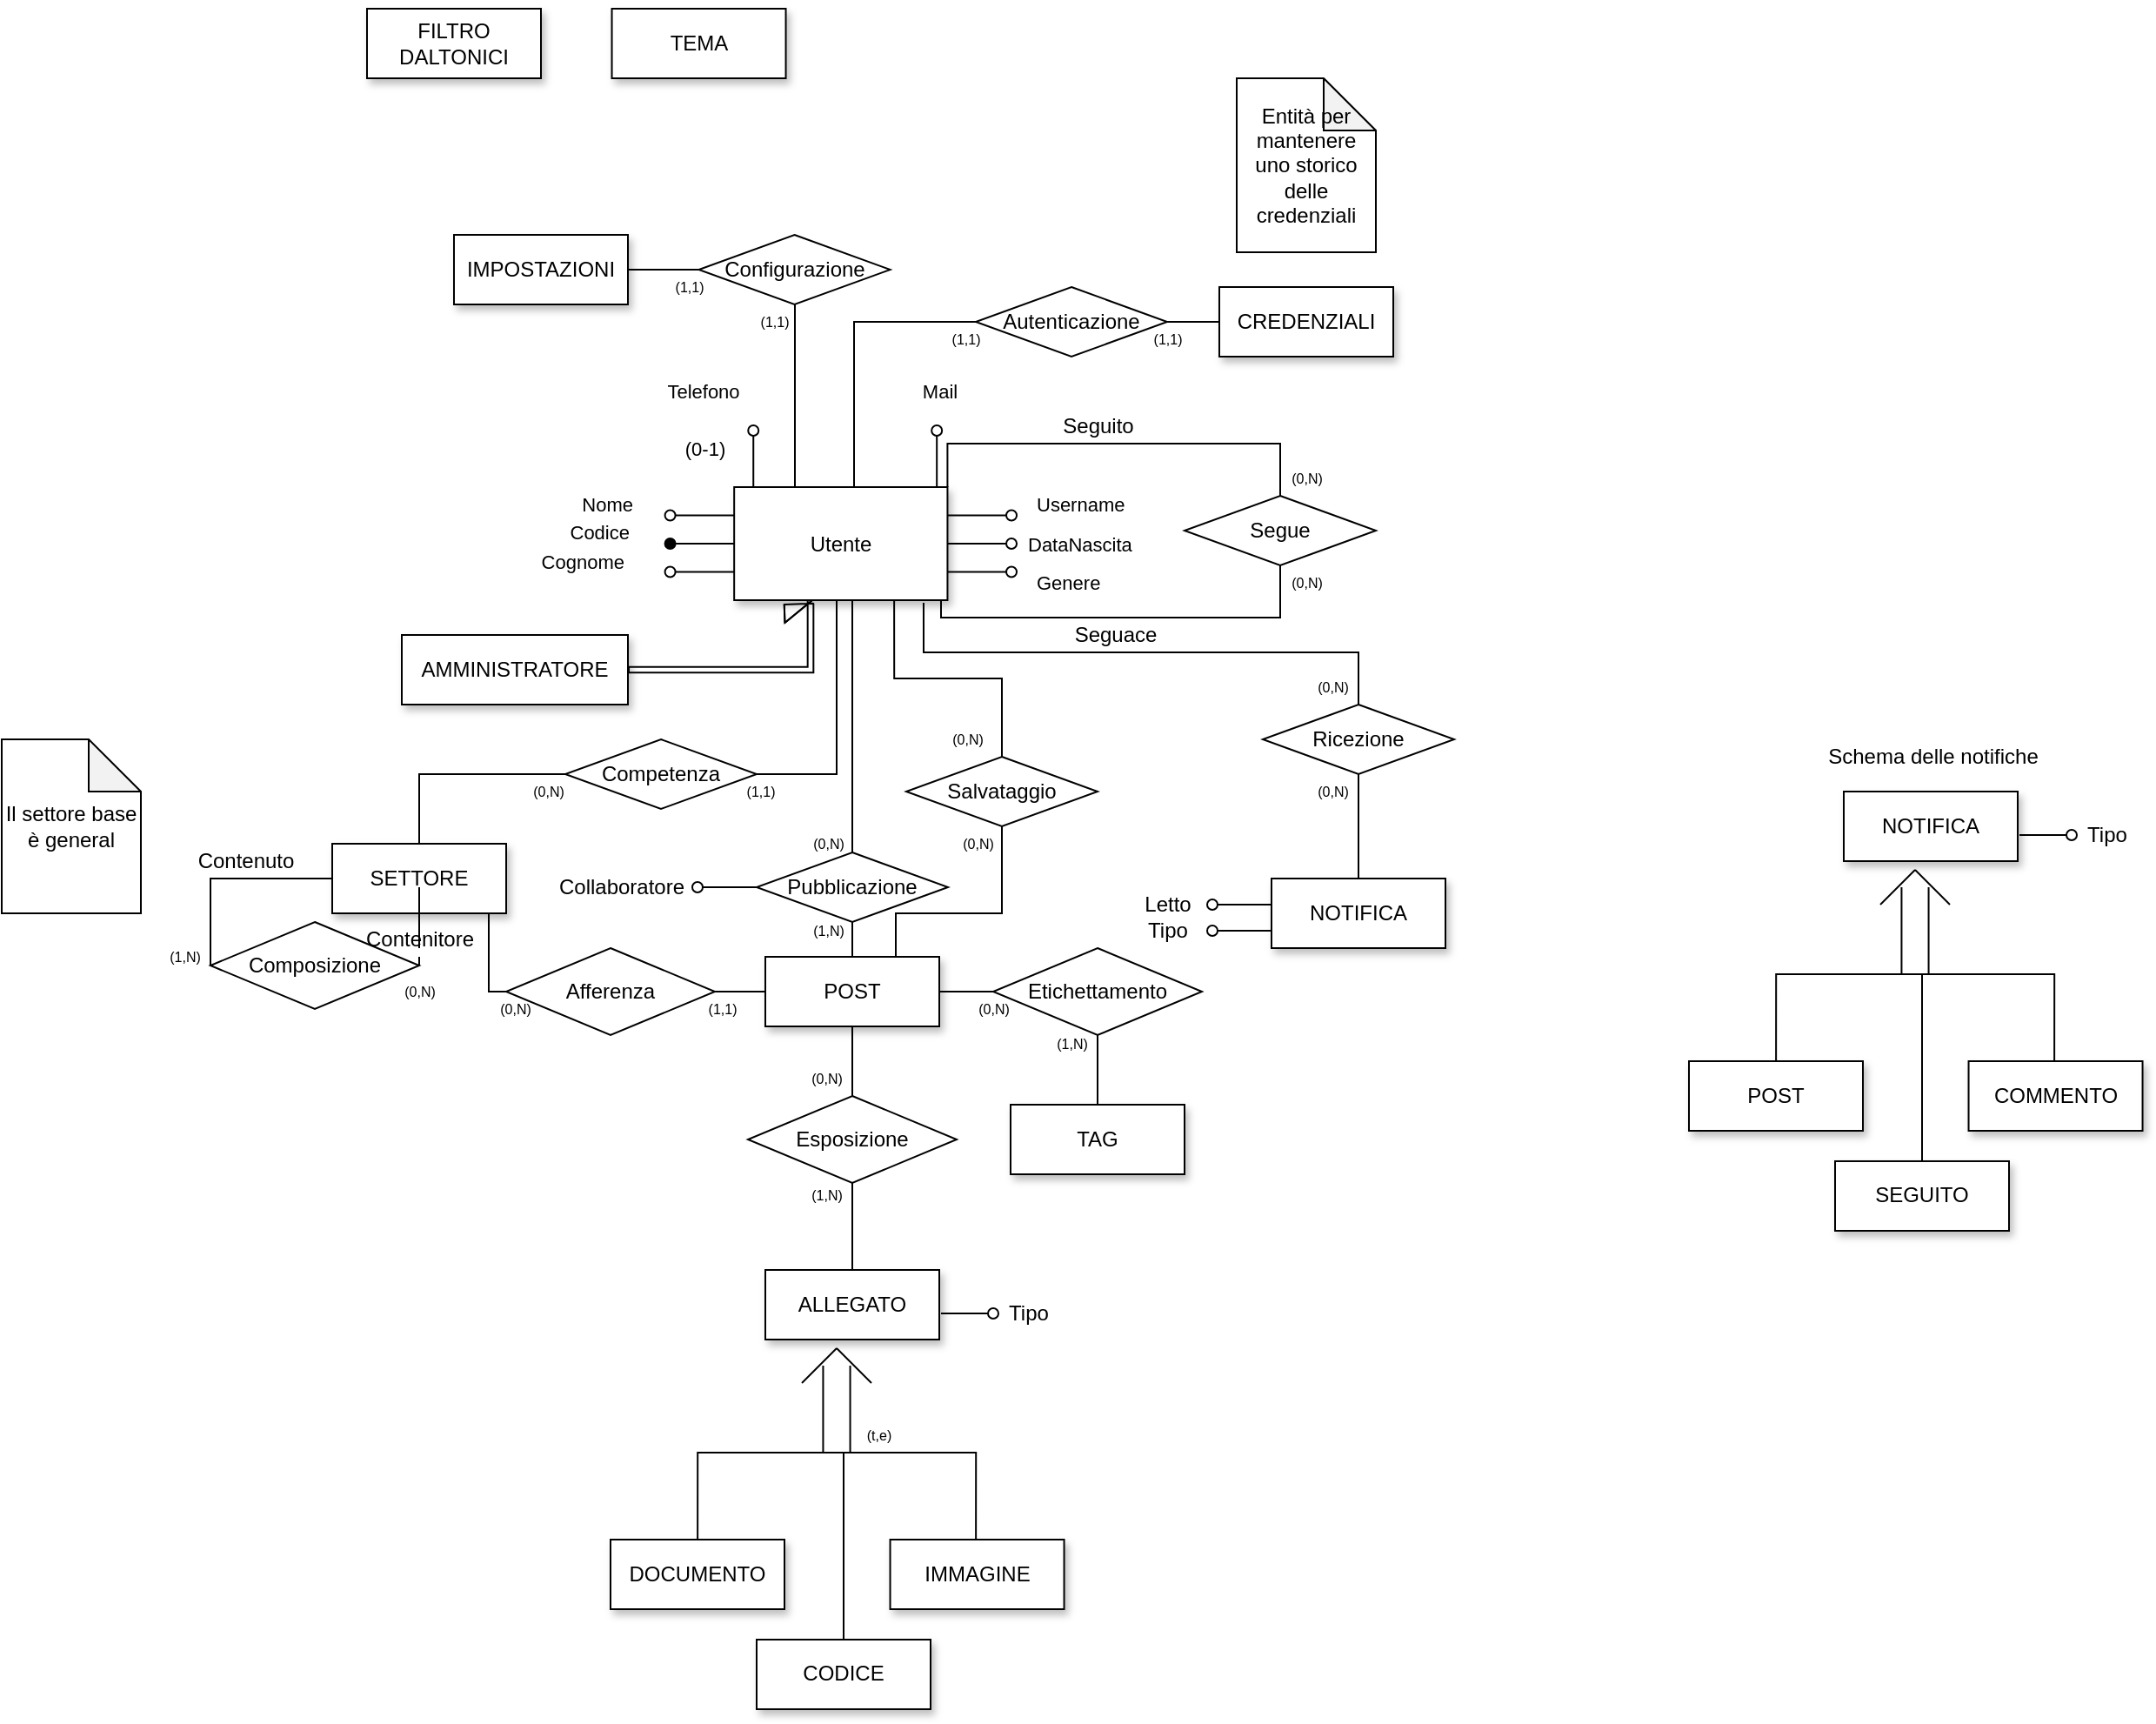 <mxfile version="17.2.4" type="device"><diagram id="R2lEEEUBdFMjLlhIrx00" name="Page-1"><mxGraphModel dx="3227" dy="2695" grid="1" gridSize="10" guides="1" tooltips="1" connect="1" arrows="1" fold="1" page="1" pageScale="1" pageWidth="850" pageHeight="1100" math="0" shadow="0" extFonts="Permanent Marker^https://fonts.googleapis.com/css?family=Permanent+Marker"><root><mxCell id="0"/><mxCell id="1" parent="0"/><mxCell id="Nnvk5K2cgqXAPhN4iX9l-89" style="edgeStyle=orthogonalEdgeStyle;rounded=0;orthogonalLoop=1;jettySize=auto;html=1;startArrow=none;startFill=0;endArrow=none;endFill=0;exitX=0.25;exitY=0;exitDx=0;exitDy=0;" edge="1" parent="1" source="Nnvk5K2cgqXAPhN4iX9l-1" target="Nnvk5K2cgqXAPhN4iX9l-66"><mxGeometry relative="1" as="geometry"><Array as="points"><mxPoint x="-524" y="60"/></Array></mxGeometry></mxCell><mxCell id="Nnvk5K2cgqXAPhN4iX9l-33" style="edgeStyle=orthogonalEdgeStyle;rounded=0;orthogonalLoop=1;jettySize=auto;html=1;endArrow=none;endFill=0;" edge="1" parent="1" source="Nnvk5K2cgqXAPhN4iX9l-22" target="Nnvk5K2cgqXAPhN4iX9l-32"><mxGeometry relative="1" as="geometry"/></mxCell><mxCell id="Nnvk5K2cgqXAPhN4iX9l-64" style="edgeStyle=orthogonalEdgeStyle;rounded=0;orthogonalLoop=1;jettySize=auto;html=1;startArrow=none;startFill=0;endArrow=none;endFill=0;" edge="1" parent="1" source="Nnvk5K2cgqXAPhN4iX9l-22" target="Nnvk5K2cgqXAPhN4iX9l-62"><mxGeometry relative="1" as="geometry"/></mxCell><mxCell id="Nnvk5K2cgqXAPhN4iX9l-22" value="POST" style="whiteSpace=wrap;html=1;align=center;shadow=1;" vertex="1" parent="1"><mxGeometry x="-541" y="315" width="100" height="40" as="geometry"/></mxCell><mxCell id="Nnvk5K2cgqXAPhN4iX9l-99" style="edgeStyle=orthogonalEdgeStyle;rounded=0;orthogonalLoop=1;jettySize=auto;html=1;startArrow=none;startFill=0;endArrow=none;endFill=0;" edge="1" parent="1" source="Nnvk5K2cgqXAPhN4iX9l-189" target="Nnvk5K2cgqXAPhN4iX9l-98"><mxGeometry relative="1" as="geometry"><Array as="points"><mxPoint x="-740" y="310"/><mxPoint x="-740" y="310"/></Array></mxGeometry></mxCell><mxCell id="Nnvk5K2cgqXAPhN4iX9l-23" value="SETTORE" style="whiteSpace=wrap;html=1;align=center;shadow=1;" vertex="1" parent="1"><mxGeometry x="-790" y="250" width="100" height="40" as="geometry"/></mxCell><mxCell id="Nnvk5K2cgqXAPhN4iX9l-24" value="TAG&lt;span style=&quot;color: rgba(0 , 0 , 0 , 0) ; font-family: monospace ; font-size: 0px&quot;&gt;%3CmxGraphModel%3E%3Croot%3E%3CmxCell%20id%3D%220%22%2F%3E%3CmxCell%20id%3D%221%22%20parent%3D%220%22%2F%3E%3CmxCell%20id%3D%222%22%20value%3D%22SETTORE%22%20style%3D%22whiteSpace%3Dwrap%3Bhtml%3D1%3Balign%3Dcenter%3B%22%20vertex%3D%221%22%20parent%3D%221%22%3E%3CmxGeometry%20x%3D%22-320%22%20y%3D%22465%22%20width%3D%22100%22%20height%3D%2240%22%20as%3D%22geometry%22%2F%3E%3C%2FmxCell%3E%3C%2Froot%3E%3C%2FmxGraphModel%3E&lt;/span&gt;" style="whiteSpace=wrap;html=1;align=center;shadow=1;" vertex="1" parent="1"><mxGeometry x="-400" y="400" width="100" height="40" as="geometry"/></mxCell><mxCell id="Nnvk5K2cgqXAPhN4iX9l-25" value="IMPOSTAZIONI" style="whiteSpace=wrap;html=1;align=center;shadow=1;" vertex="1" parent="1"><mxGeometry x="-720" y="-100" width="100" height="40" as="geometry"/></mxCell><mxCell id="Nnvk5K2cgqXAPhN4iX9l-28" style="rounded=0;orthogonalLoop=1;jettySize=auto;html=1;edgeStyle=orthogonalEdgeStyle;endArrow=none;endFill=0;" edge="1" parent="1" source="Nnvk5K2cgqXAPhN4iX9l-26" target="Nnvk5K2cgqXAPhN4iX9l-22"><mxGeometry relative="1" as="geometry"/></mxCell><mxCell id="Nnvk5K2cgqXAPhN4iX9l-31" style="edgeStyle=orthogonalEdgeStyle;rounded=0;orthogonalLoop=1;jettySize=auto;html=1;endArrow=none;endFill=0;" edge="1" parent="1" source="Nnvk5K2cgqXAPhN4iX9l-26" target="Nnvk5K2cgqXAPhN4iX9l-23"><mxGeometry relative="1" as="geometry"><Array as="points"><mxPoint x="-700" y="335"/></Array></mxGeometry></mxCell><mxCell id="Nnvk5K2cgqXAPhN4iX9l-26" value="Afferenza" style="shape=rhombus;perimeter=rhombusPerimeter;whiteSpace=wrap;html=1;align=center;" vertex="1" parent="1"><mxGeometry x="-690" y="310" width="120" height="50" as="geometry"/></mxCell><mxCell id="Nnvk5K2cgqXAPhN4iX9l-38" style="edgeStyle=orthogonalEdgeStyle;rounded=0;orthogonalLoop=1;jettySize=auto;html=1;endArrow=none;endFill=0;" edge="1" parent="1" source="Nnvk5K2cgqXAPhN4iX9l-27" target="Nnvk5K2cgqXAPhN4iX9l-1"><mxGeometry relative="1" as="geometry"><Array as="points"><mxPoint x="-491" y="140"/><mxPoint x="-491" y="140"/></Array></mxGeometry></mxCell><mxCell id="Nnvk5K2cgqXAPhN4iX9l-39" style="edgeStyle=orthogonalEdgeStyle;rounded=0;orthogonalLoop=1;jettySize=auto;html=1;endArrow=none;endFill=0;" edge="1" parent="1" source="Nnvk5K2cgqXAPhN4iX9l-27" target="Nnvk5K2cgqXAPhN4iX9l-22"><mxGeometry relative="1" as="geometry"/></mxCell><mxCell id="Nnvk5K2cgqXAPhN4iX9l-27" value="Pubblicazione" style="shape=rhombus;perimeter=rhombusPerimeter;whiteSpace=wrap;html=1;align=center;" vertex="1" parent="1"><mxGeometry x="-546" y="255" width="110" height="40" as="geometry"/></mxCell><mxCell id="Nnvk5K2cgqXAPhN4iX9l-34" style="edgeStyle=orthogonalEdgeStyle;rounded=0;orthogonalLoop=1;jettySize=auto;html=1;endArrow=none;endFill=0;" edge="1" parent="1" source="Nnvk5K2cgqXAPhN4iX9l-32" target="Nnvk5K2cgqXAPhN4iX9l-24"><mxGeometry relative="1" as="geometry"/></mxCell><mxCell id="Nnvk5K2cgqXAPhN4iX9l-32" value="Etichettamento" style="shape=rhombus;perimeter=rhombusPerimeter;whiteSpace=wrap;html=1;align=center;" vertex="1" parent="1"><mxGeometry x="-410" y="310" width="120" height="50" as="geometry"/></mxCell><mxCell id="Nnvk5K2cgqXAPhN4iX9l-51" style="edgeStyle=orthogonalEdgeStyle;rounded=0;orthogonalLoop=1;jettySize=auto;html=1;endArrow=block;endFill=0;shape=flexArrow;startArrow=none;startFill=0;entryX=0.368;entryY=1.004;entryDx=0;entryDy=0;width=3.333;endSize=4.967;entryPerimeter=0;" edge="1" parent="1" source="Nnvk5K2cgqXAPhN4iX9l-46" target="Nnvk5K2cgqXAPhN4iX9l-1"><mxGeometry relative="1" as="geometry"><Array as="points"><mxPoint x="-515" y="150"/><mxPoint x="-515" y="110"/></Array></mxGeometry></mxCell><mxCell id="Nnvk5K2cgqXAPhN4iX9l-46" value="AMMINISTRATORE" style="whiteSpace=wrap;html=1;align=center;shadow=1;" vertex="1" parent="1"><mxGeometry x="-750" y="130" width="130" height="40" as="geometry"/></mxCell><mxCell id="Nnvk5K2cgqXAPhN4iX9l-54" style="edgeStyle=orthogonalEdgeStyle;rounded=0;orthogonalLoop=1;jettySize=auto;html=1;startArrow=none;startFill=0;endArrow=none;endFill=0;" edge="1" parent="1" source="Nnvk5K2cgqXAPhN4iX9l-53" target="Nnvk5K2cgqXAPhN4iX9l-1"><mxGeometry relative="1" as="geometry"><Array as="points"><mxPoint x="-500" y="210"/></Array></mxGeometry></mxCell><mxCell id="Nnvk5K2cgqXAPhN4iX9l-55" style="edgeStyle=orthogonalEdgeStyle;rounded=0;orthogonalLoop=1;jettySize=auto;html=1;startArrow=none;startFill=0;endArrow=none;endFill=0;" edge="1" parent="1" source="Nnvk5K2cgqXAPhN4iX9l-53" target="Nnvk5K2cgqXAPhN4iX9l-23"><mxGeometry relative="1" as="geometry"/></mxCell><mxCell id="Nnvk5K2cgqXAPhN4iX9l-53" value="Competenza" style="shape=rhombus;perimeter=rhombusPerimeter;whiteSpace=wrap;html=1;align=center;" vertex="1" parent="1"><mxGeometry x="-656" y="190" width="110" height="40" as="geometry"/></mxCell><mxCell id="Nnvk5K2cgqXAPhN4iX9l-57" style="edgeStyle=orthogonalEdgeStyle;rounded=0;orthogonalLoop=1;jettySize=auto;html=1;startArrow=none;startFill=0;endArrow=none;endFill=0;entryX=1;entryY=0;entryDx=0;entryDy=0;" edge="1" parent="1" source="Nnvk5K2cgqXAPhN4iX9l-56" target="Nnvk5K2cgqXAPhN4iX9l-1"><mxGeometry relative="1" as="geometry"><Array as="points"><mxPoint x="-245" y="20"/><mxPoint x="-436" y="20"/></Array></mxGeometry></mxCell><mxCell id="Nnvk5K2cgqXAPhN4iX9l-58" style="edgeStyle=orthogonalEdgeStyle;rounded=0;orthogonalLoop=1;jettySize=auto;html=1;startArrow=none;startFill=0;endArrow=none;endFill=0;entryX=1;entryY=1;entryDx=0;entryDy=0;" edge="1" parent="1" source="Nnvk5K2cgqXAPhN4iX9l-56" target="Nnvk5K2cgqXAPhN4iX9l-1"><mxGeometry relative="1" as="geometry"><Array as="points"><mxPoint x="-245" y="120"/><mxPoint x="-440" y="120"/><mxPoint x="-440" y="110"/></Array></mxGeometry></mxCell><mxCell id="Nnvk5K2cgqXAPhN4iX9l-56" value="Segue" style="shape=rhombus;perimeter=rhombusPerimeter;whiteSpace=wrap;html=1;align=center;" vertex="1" parent="1"><mxGeometry x="-300" y="50" width="110" height="40" as="geometry"/></mxCell><mxCell id="Nnvk5K2cgqXAPhN4iX9l-59" value="Seguito" style="text;html=1;align=center;verticalAlign=middle;resizable=0;points=[];autosize=1;strokeColor=none;fillColor=none;" vertex="1" parent="1"><mxGeometry x="-380" width="60" height="20" as="geometry"/></mxCell><mxCell id="Nnvk5K2cgqXAPhN4iX9l-60" value="Seguace" style="text;html=1;align=center;verticalAlign=middle;resizable=0;points=[];autosize=1;strokeColor=none;fillColor=none;" vertex="1" parent="1"><mxGeometry x="-370" y="120" width="60" height="20" as="geometry"/></mxCell><mxCell id="Nnvk5K2cgqXAPhN4iX9l-122" style="edgeStyle=orthogonalEdgeStyle;rounded=0;orthogonalLoop=1;jettySize=auto;html=1;entryX=0.888;entryY=1.023;entryDx=0;entryDy=0;entryPerimeter=0;startArrow=none;startFill=0;endArrow=none;endFill=0;" edge="1" parent="1" source="Nnvk5K2cgqXAPhN4iX9l-123" target="Nnvk5K2cgqXAPhN4iX9l-1"><mxGeometry relative="1" as="geometry"><mxPoint x="-200" y="200" as="sourcePoint"/><Array as="points"><mxPoint x="-200" y="140"/><mxPoint x="-450" y="140"/></Array></mxGeometry></mxCell><mxCell id="Nnvk5K2cgqXAPhN4iX9l-61" value="NOTIFICA" style="whiteSpace=wrap;html=1;align=center;shadow=1;" vertex="1" parent="1"><mxGeometry x="-250" y="270" width="100" height="40" as="geometry"/></mxCell><mxCell id="Nnvk5K2cgqXAPhN4iX9l-65" style="edgeStyle=orthogonalEdgeStyle;rounded=0;orthogonalLoop=1;jettySize=auto;html=1;startArrow=none;startFill=0;endArrow=none;endFill=0;" edge="1" parent="1" source="Nnvk5K2cgqXAPhN4iX9l-62" target="Nnvk5K2cgqXAPhN4iX9l-63"><mxGeometry relative="1" as="geometry"/></mxCell><mxCell id="Nnvk5K2cgqXAPhN4iX9l-62" value="Esposizione" style="shape=rhombus;perimeter=rhombusPerimeter;whiteSpace=wrap;html=1;align=center;" vertex="1" parent="1"><mxGeometry x="-551" y="395" width="120" height="50" as="geometry"/></mxCell><mxCell id="Nnvk5K2cgqXAPhN4iX9l-63" value="ALLEGATO" style="whiteSpace=wrap;html=1;align=center;shadow=1;" vertex="1" parent="1"><mxGeometry x="-541" y="495" width="100" height="40" as="geometry"/></mxCell><mxCell id="Nnvk5K2cgqXAPhN4iX9l-69" style="edgeStyle=orthogonalEdgeStyle;rounded=0;orthogonalLoop=1;jettySize=auto;html=1;startArrow=none;startFill=0;endArrow=none;endFill=0;" edge="1" parent="1" source="Nnvk5K2cgqXAPhN4iX9l-66" target="Nnvk5K2cgqXAPhN4iX9l-25"><mxGeometry relative="1" as="geometry"/></mxCell><mxCell id="Nnvk5K2cgqXAPhN4iX9l-66" value="Configurazione" style="shape=rhombus;perimeter=rhombusPerimeter;whiteSpace=wrap;html=1;align=center;" vertex="1" parent="1"><mxGeometry x="-579.23" y="-100" width="110" height="40" as="geometry"/></mxCell><mxCell id="Nnvk5K2cgqXAPhN4iX9l-83" value="FILTRO DALTONICI" style="whiteSpace=wrap;html=1;align=center;shadow=1;" vertex="1" parent="1"><mxGeometry x="-770" y="-230" width="100" height="40" as="geometry"/></mxCell><mxCell id="Nnvk5K2cgqXAPhN4iX9l-84" value="TEMA" style="whiteSpace=wrap;html=1;align=center;shadow=1;" vertex="1" parent="1"><mxGeometry x="-629.23" y="-230" width="100" height="40" as="geometry"/></mxCell><mxCell id="Nnvk5K2cgqXAPhN4iX9l-96" style="edgeStyle=orthogonalEdgeStyle;rounded=0;orthogonalLoop=1;jettySize=auto;html=1;startArrow=none;startFill=0;endArrow=none;endFill=0;" edge="1" parent="1" source="Nnvk5K2cgqXAPhN4iX9l-86" target="Nnvk5K2cgqXAPhN4iX9l-94"><mxGeometry relative="1" as="geometry"/></mxCell><mxCell id="Nnvk5K2cgqXAPhN4iX9l-86" value="CREDENZIALI" style="whiteSpace=wrap;html=1;align=center;shadow=1;" vertex="1" parent="1"><mxGeometry x="-280" y="-70" width="100" height="40" as="geometry"/></mxCell><mxCell id="Nnvk5K2cgqXAPhN4iX9l-87" value="Entità per mantenere uno storico delle credenziali" style="shape=note;whiteSpace=wrap;html=1;backgroundOutline=1;darkOpacity=0.05;" vertex="1" parent="1"><mxGeometry x="-270" y="-190" width="80" height="100" as="geometry"/></mxCell><mxCell id="Nnvk5K2cgqXAPhN4iX9l-95" style="edgeStyle=orthogonalEdgeStyle;rounded=0;orthogonalLoop=1;jettySize=auto;html=1;startArrow=none;startFill=0;endArrow=none;endFill=0;" edge="1" parent="1" source="Nnvk5K2cgqXAPhN4iX9l-94" target="Nnvk5K2cgqXAPhN4iX9l-1"><mxGeometry relative="1" as="geometry"><Array as="points"><mxPoint x="-365" y="-50"/><mxPoint x="-490" y="-50"/></Array></mxGeometry></mxCell><mxCell id="Nnvk5K2cgqXAPhN4iX9l-94" value="Autenticazione" style="shape=rhombus;perimeter=rhombusPerimeter;whiteSpace=wrap;html=1;align=center;" vertex="1" parent="1"><mxGeometry x="-420" y="-70" width="110" height="40" as="geometry"/></mxCell><mxCell id="Nnvk5K2cgqXAPhN4iX9l-101" style="edgeStyle=orthogonalEdgeStyle;rounded=0;orthogonalLoop=1;jettySize=auto;html=1;entryX=0;entryY=0.5;entryDx=0;entryDy=0;startArrow=none;startFill=0;endArrow=none;endFill=0;" edge="1" parent="1" source="Nnvk5K2cgqXAPhN4iX9l-98" target="Nnvk5K2cgqXAPhN4iX9l-23"><mxGeometry relative="1" as="geometry"><Array as="points"><mxPoint x="-860" y="270"/></Array></mxGeometry></mxCell><mxCell id="Nnvk5K2cgqXAPhN4iX9l-98" value="Composizione" style="shape=rhombus;perimeter=rhombusPerimeter;whiteSpace=wrap;html=1;align=center;" vertex="1" parent="1"><mxGeometry x="-860" y="295" width="120" height="50" as="geometry"/></mxCell><mxCell id="Nnvk5K2cgqXAPhN4iX9l-102" style="edgeStyle=orthogonalEdgeStyle;rounded=0;orthogonalLoop=1;jettySize=auto;html=1;endArrow=none;endFill=0;" edge="1" parent="1"><mxGeometry relative="1" as="geometry"><mxPoint x="-500" y="600" as="targetPoint"/><Array as="points"><mxPoint x="-580" y="600"/></Array><mxPoint x="-579.933" y="650" as="sourcePoint"/></mxGeometry></mxCell><mxCell id="Nnvk5K2cgqXAPhN4iX9l-103" style="edgeStyle=orthogonalEdgeStyle;rounded=0;orthogonalLoop=1;jettySize=auto;html=1;endArrow=none;endFill=0;" edge="1" parent="1"><mxGeometry relative="1" as="geometry"><mxPoint x="-500" y="600" as="targetPoint"/><Array as="points"><mxPoint x="-420" y="600"/></Array><mxPoint x="-419.933" y="650" as="sourcePoint"/></mxGeometry></mxCell><mxCell id="Nnvk5K2cgqXAPhN4iX9l-104" style="edgeStyle=orthogonalEdgeStyle;rounded=0;orthogonalLoop=1;jettySize=auto;html=1;entryX=0;entryY=0.75;entryDx=0;entryDy=0;fontSize=11;endArrow=oval;endFill=0;startArrow=none;startFill=0;" edge="1" parent="1"><mxGeometry relative="1" as="geometry"><mxPoint x="-440" y="520" as="sourcePoint"/><mxPoint x="-410" y="520" as="targetPoint"/></mxGeometry></mxCell><mxCell id="Nnvk5K2cgqXAPhN4iX9l-106" value="" style="group" vertex="1" connectable="0" parent="1"><mxGeometry x="-520" y="540" width="40" height="60" as="geometry"/></mxCell><mxCell id="Nnvk5K2cgqXAPhN4iX9l-107" value="" style="endArrow=classic;html=1;rounded=0;fontSize=11;shape=link;width=15.556;" edge="1" parent="Nnvk5K2cgqXAPhN4iX9l-106"><mxGeometry width="50" height="50" relative="1" as="geometry"><mxPoint x="20" y="60" as="sourcePoint"/><mxPoint x="20" y="10" as="targetPoint"/></mxGeometry></mxCell><mxCell id="Nnvk5K2cgqXAPhN4iX9l-108" value="" style="endArrow=none;html=1;rounded=0;fontSize=11;" edge="1" parent="Nnvk5K2cgqXAPhN4iX9l-106"><mxGeometry width="50" height="50" relative="1" as="geometry"><mxPoint y="20" as="sourcePoint"/><mxPoint x="20" as="targetPoint"/></mxGeometry></mxCell><mxCell id="Nnvk5K2cgqXAPhN4iX9l-109" value="" style="endArrow=none;html=1;rounded=0;fontSize=11;" edge="1" parent="Nnvk5K2cgqXAPhN4iX9l-106"><mxGeometry width="50" height="50" relative="1" as="geometry"><mxPoint x="40" y="20" as="sourcePoint"/><mxPoint x="20" as="targetPoint"/></mxGeometry></mxCell><mxCell id="Nnvk5K2cgqXAPhN4iX9l-110" value="Tipo" style="text;html=1;align=center;verticalAlign=middle;resizable=0;points=[];autosize=1;strokeColor=none;fillColor=none;" vertex="1" parent="1"><mxGeometry x="-410" y="510" width="40" height="20" as="geometry"/></mxCell><mxCell id="Nnvk5K2cgqXAPhN4iX9l-111" value="DOCUMENTO" style="whiteSpace=wrap;html=1;align=center;shadow=1;" vertex="1" parent="1"><mxGeometry x="-630" y="650" width="100" height="40" as="geometry"/></mxCell><mxCell id="Nnvk5K2cgqXAPhN4iX9l-112" value="IMMAGINE" style="whiteSpace=wrap;html=1;align=center;shadow=1;" vertex="1" parent="1"><mxGeometry x="-469.23" y="650" width="100" height="40" as="geometry"/></mxCell><mxCell id="Nnvk5K2cgqXAPhN4iX9l-114" style="edgeStyle=orthogonalEdgeStyle;rounded=0;orthogonalLoop=1;jettySize=auto;html=1;startArrow=none;startFill=0;endArrow=none;endFill=0;" edge="1" parent="1" source="Nnvk5K2cgqXAPhN4iX9l-113"><mxGeometry relative="1" as="geometry"><mxPoint x="-490" y="600" as="targetPoint"/><Array as="points"><mxPoint x="-496" y="600"/></Array></mxGeometry></mxCell><mxCell id="Nnvk5K2cgqXAPhN4iX9l-113" value="CODICE" style="whiteSpace=wrap;html=1;align=center;shadow=1;" vertex="1" parent="1"><mxGeometry x="-546" y="707.49" width="100" height="40" as="geometry"/></mxCell><mxCell id="Nnvk5K2cgqXAPhN4iX9l-117" value="" style="group" vertex="1" connectable="0" parent="1"><mxGeometry x="-680.61" y="-20" width="379.23" height="130" as="geometry"/></mxCell><mxCell id="Nnvk5K2cgqXAPhN4iX9l-1" value="Utente" style="whiteSpace=wrap;html=1;align=center;shadow=1;" vertex="1" parent="Nnvk5K2cgqXAPhN4iX9l-117"><mxGeometry x="121.693" y="65" width="122.637" height="65" as="geometry"/></mxCell><mxCell id="Nnvk5K2cgqXAPhN4iX9l-3" value="Username" style="text;html=1;align=left;verticalAlign=middle;resizable=0;points=[];autosize=1;strokeColor=none;fillColor=none;fontSize=11;" vertex="1" parent="Nnvk5K2cgqXAPhN4iX9l-117"><mxGeometry x="293.384" y="65" width="70" height="20" as="geometry"/></mxCell><mxCell id="Nnvk5K2cgqXAPhN4iX9l-4" value="Genere" style="text;html=1;align=left;verticalAlign=middle;resizable=0;points=[];autosize=1;strokeColor=none;fillColor=none;fontSize=11;" vertex="1" parent="Nnvk5K2cgqXAPhN4iX9l-117"><mxGeometry x="293.384" y="110" width="50" height="20" as="geometry"/></mxCell><mxCell id="Nnvk5K2cgqXAPhN4iX9l-5" style="edgeStyle=orthogonalEdgeStyle;rounded=0;orthogonalLoop=1;jettySize=auto;html=1;entryX=0;entryY=0.5;entryDx=0;entryDy=0;fontSize=11;endArrow=oval;endFill=0;startArrow=none;startFill=0;" edge="1" parent="Nnvk5K2cgqXAPhN4iX9l-117"><mxGeometry relative="1" as="geometry"><mxPoint x="244.329" y="97.5" as="sourcePoint"/><mxPoint x="281.121" y="97.5" as="targetPoint"/></mxGeometry></mxCell><mxCell id="Nnvk5K2cgqXAPhN4iX9l-6" style="edgeStyle=orthogonalEdgeStyle;rounded=0;orthogonalLoop=1;jettySize=auto;html=1;entryX=0;entryY=0.25;entryDx=0;entryDy=0;fontSize=11;endArrow=oval;endFill=0;startArrow=none;startFill=0;" edge="1" parent="Nnvk5K2cgqXAPhN4iX9l-117"><mxGeometry relative="1" as="geometry"><mxPoint x="244.329" y="81.25" as="sourcePoint"/><mxPoint x="281.121" y="81.25" as="targetPoint"/></mxGeometry></mxCell><mxCell id="Nnvk5K2cgqXAPhN4iX9l-7" style="edgeStyle=orthogonalEdgeStyle;rounded=0;orthogonalLoop=1;jettySize=auto;html=1;entryX=0;entryY=0.75;entryDx=0;entryDy=0;fontSize=11;endArrow=oval;endFill=0;startArrow=none;startFill=0;" edge="1" parent="Nnvk5K2cgqXAPhN4iX9l-117"><mxGeometry relative="1" as="geometry"><mxPoint x="244.329" y="113.75" as="sourcePoint"/><mxPoint x="281.121" y="113.75" as="targetPoint"/></mxGeometry></mxCell><mxCell id="Nnvk5K2cgqXAPhN4iX9l-8" style="edgeStyle=orthogonalEdgeStyle;rounded=0;orthogonalLoop=1;jettySize=auto;html=1;entryX=0;entryY=0.5;entryDx=0;entryDy=0;fontSize=11;endArrow=none;endFill=0;startArrow=oval;startFill=1;" edge="1" parent="Nnvk5K2cgqXAPhN4iX9l-117" target="Nnvk5K2cgqXAPhN4iX9l-1"><mxGeometry relative="1" as="geometry"><mxPoint x="84.902" y="97.5" as="sourcePoint"/></mxGeometry></mxCell><mxCell id="Nnvk5K2cgqXAPhN4iX9l-9" value="Codice" style="text;html=1;align=right;verticalAlign=middle;resizable=0;points=[];autosize=1;strokeColor=none;fillColor=none;fontSize=11;" vertex="1" parent="Nnvk5K2cgqXAPhN4iX9l-117"><mxGeometry x="12.263" y="81.25" width="50" height="20" as="geometry"/></mxCell><mxCell id="Nnvk5K2cgqXAPhN4iX9l-10" style="edgeStyle=orthogonalEdgeStyle;rounded=0;orthogonalLoop=1;jettySize=auto;html=1;entryX=0;entryY=0.25;entryDx=0;entryDy=0;fontSize=11;endArrow=none;endFill=0;startArrow=oval;startFill=0;" edge="1" parent="Nnvk5K2cgqXAPhN4iX9l-117" target="Nnvk5K2cgqXAPhN4iX9l-1"><mxGeometry relative="1" as="geometry"><mxPoint x="84.902" y="81.25" as="sourcePoint"/></mxGeometry></mxCell><mxCell id="Nnvk5K2cgqXAPhN4iX9l-11" value="Nome" style="text;html=1;align=right;verticalAlign=middle;resizable=0;points=[];autosize=1;strokeColor=none;fillColor=none;fontSize=11;" vertex="1" parent="Nnvk5K2cgqXAPhN4iX9l-117"><mxGeometry x="24.525" y="65" width="40" height="20" as="geometry"/></mxCell><mxCell id="Nnvk5K2cgqXAPhN4iX9l-12" style="edgeStyle=orthogonalEdgeStyle;rounded=0;orthogonalLoop=1;jettySize=auto;html=1;entryX=0;entryY=0.75;entryDx=0;entryDy=0;fontSize=11;endArrow=none;endFill=0;startArrow=oval;startFill=0;" edge="1" parent="Nnvk5K2cgqXAPhN4iX9l-117" target="Nnvk5K2cgqXAPhN4iX9l-1"><mxGeometry relative="1" as="geometry"><mxPoint x="84.902" y="113.75" as="sourcePoint"/></mxGeometry></mxCell><mxCell id="Nnvk5K2cgqXAPhN4iX9l-13" value="Cognome" style="text;html=1;align=right;verticalAlign=middle;resizable=0;points=[];autosize=1;strokeColor=none;fillColor=none;fontSize=11;" vertex="1" parent="Nnvk5K2cgqXAPhN4iX9l-117"><mxGeometry y="97.5" width="60" height="20" as="geometry"/></mxCell><mxCell id="Nnvk5K2cgqXAPhN4iX9l-16" style="edgeStyle=orthogonalEdgeStyle;rounded=0;orthogonalLoop=1;jettySize=auto;html=1;fontSize=11;endArrow=oval;endFill=0;startArrow=none;startFill=0;exitX=0.5;exitY=0;exitDx=0;exitDy=0;" edge="1" parent="Nnvk5K2cgqXAPhN4iX9l-117"><mxGeometry relative="1" as="geometry"><mxPoint x="132.73" y="65" as="sourcePoint"/><mxPoint x="132.73" y="32.5" as="targetPoint"/></mxGeometry></mxCell><mxCell id="Nnvk5K2cgqXAPhN4iX9l-17" style="edgeStyle=orthogonalEdgeStyle;rounded=0;orthogonalLoop=1;jettySize=auto;html=1;fontSize=11;endArrow=oval;endFill=0;startArrow=none;startFill=0;exitX=0.5;exitY=0;exitDx=0;exitDy=0;" edge="1" parent="Nnvk5K2cgqXAPhN4iX9l-117"><mxGeometry relative="1" as="geometry"><mxPoint x="238.198" y="65" as="sourcePoint"/><mxPoint x="238.198" y="32.5" as="targetPoint"/></mxGeometry></mxCell><mxCell id="Nnvk5K2cgqXAPhN4iX9l-18" value="Telefono" style="text;html=1;align=center;verticalAlign=middle;resizable=0;points=[];autosize=1;strokeColor=none;fillColor=none;fontSize=11;" vertex="1" parent="Nnvk5K2cgqXAPhN4iX9l-117"><mxGeometry x="73.582" width="60" height="20" as="geometry"/></mxCell><mxCell id="Nnvk5K2cgqXAPhN4iX9l-19" value="Mail" style="text;html=1;align=center;verticalAlign=middle;resizable=0;points=[];autosize=1;strokeColor=none;fillColor=none;fontSize=11;" vertex="1" parent="Nnvk5K2cgqXAPhN4iX9l-117"><mxGeometry x="219.802" width="40" height="20" as="geometry"/></mxCell><mxCell id="Nnvk5K2cgqXAPhN4iX9l-21" value="(0-1)" style="text;html=1;align=center;verticalAlign=middle;resizable=0;points=[];autosize=1;strokeColor=none;fillColor=none;fontSize=11;" vertex="1" parent="Nnvk5K2cgqXAPhN4iX9l-117"><mxGeometry x="84.902" y="32.5" width="40" height="20" as="geometry"/></mxCell><mxCell id="Nnvk5K2cgqXAPhN4iX9l-2" value="DataNascita" style="text;html=1;align=left;verticalAlign=middle;resizable=0;points=[];autosize=1;strokeColor=none;fillColor=none;fontSize=11;" vertex="1" parent="Nnvk5K2cgqXAPhN4iX9l-117"><mxGeometry x="288.38" y="87.5" width="80" height="20" as="geometry"/></mxCell><mxCell id="Nnvk5K2cgqXAPhN4iX9l-121" style="edgeStyle=orthogonalEdgeStyle;rounded=0;orthogonalLoop=1;jettySize=auto;html=1;startArrow=none;startFill=0;endArrow=none;endFill=0;entryX=0.75;entryY=0;entryDx=0;entryDy=0;" edge="1" parent="1" source="Nnvk5K2cgqXAPhN4iX9l-119" target="Nnvk5K2cgqXAPhN4iX9l-22"><mxGeometry relative="1" as="geometry"><Array as="points"><mxPoint x="-405" y="290"/><mxPoint x="-466" y="290"/></Array></mxGeometry></mxCell><mxCell id="Nnvk5K2cgqXAPhN4iX9l-119" value="Salvataggio" style="shape=rhombus;perimeter=rhombusPerimeter;whiteSpace=wrap;html=1;align=center;" vertex="1" parent="1"><mxGeometry x="-460" y="200" width="110" height="40" as="geometry"/></mxCell><mxCell id="Nnvk5K2cgqXAPhN4iX9l-120" style="edgeStyle=orthogonalEdgeStyle;rounded=0;orthogonalLoop=1;jettySize=auto;html=1;startArrow=none;startFill=0;endArrow=none;endFill=0;exitX=0.75;exitY=1;exitDx=0;exitDy=0;" edge="1" parent="1" source="Nnvk5K2cgqXAPhN4iX9l-1" target="Nnvk5K2cgqXAPhN4iX9l-119"><mxGeometry relative="1" as="geometry"/></mxCell><mxCell id="Nnvk5K2cgqXAPhN4iX9l-124" style="edgeStyle=orthogonalEdgeStyle;rounded=0;orthogonalLoop=1;jettySize=auto;html=1;startArrow=none;startFill=0;endArrow=none;endFill=0;" edge="1" parent="1" source="Nnvk5K2cgqXAPhN4iX9l-123" target="Nnvk5K2cgqXAPhN4iX9l-61"><mxGeometry relative="1" as="geometry"/></mxCell><mxCell id="Nnvk5K2cgqXAPhN4iX9l-123" value="Ricezione" style="shape=rhombus;perimeter=rhombusPerimeter;whiteSpace=wrap;html=1;align=center;" vertex="1" parent="1"><mxGeometry x="-255" y="170" width="110" height="40" as="geometry"/></mxCell><mxCell id="Nnvk5K2cgqXAPhN4iX9l-125" style="edgeStyle=orthogonalEdgeStyle;rounded=0;orthogonalLoop=1;jettySize=auto;html=1;entryX=0;entryY=0.5;entryDx=0;entryDy=0;fontSize=11;endArrow=none;endFill=0;startArrow=oval;startFill=0;" edge="1" parent="1" target="Nnvk5K2cgqXAPhN4iX9l-27"><mxGeometry relative="1" as="geometry"><mxPoint x="-580" y="275" as="sourcePoint"/><mxPoint x="-548.917" y="71.25" as="targetPoint"/></mxGeometry></mxCell><mxCell id="Nnvk5K2cgqXAPhN4iX9l-126" value="Collaboratore" style="text;html=1;align=center;verticalAlign=middle;resizable=0;points=[];autosize=1;strokeColor=none;fillColor=none;" vertex="1" parent="1"><mxGeometry x="-669.23" y="265" width="90" height="20" as="geometry"/></mxCell><mxCell id="Nnvk5K2cgqXAPhN4iX9l-128" style="edgeStyle=orthogonalEdgeStyle;rounded=0;orthogonalLoop=1;jettySize=auto;html=1;entryX=0;entryY=0.5;entryDx=0;entryDy=0;fontSize=11;endArrow=none;endFill=0;startArrow=oval;startFill=0;" edge="1" parent="1"><mxGeometry relative="1" as="geometry"><mxPoint x="-284" y="285" as="sourcePoint"/><mxPoint x="-250" y="285" as="targetPoint"/></mxGeometry></mxCell><mxCell id="Nnvk5K2cgqXAPhN4iX9l-129" value="Letto" style="text;html=1;align=center;verticalAlign=middle;resizable=0;points=[];autosize=1;strokeColor=none;fillColor=none;" vertex="1" parent="1"><mxGeometry x="-330" y="275" width="40" height="20" as="geometry"/></mxCell><mxCell id="Nnvk5K2cgqXAPhN4iX9l-130" value="Schema delle notifiche" style="text;html=1;align=center;verticalAlign=middle;resizable=0;points=[];autosize=1;strokeColor=none;fillColor=none;" vertex="1" parent="1"><mxGeometry x="60" y="190" width="140" height="20" as="geometry"/></mxCell><mxCell id="Nnvk5K2cgqXAPhN4iX9l-135" value="NOTIFICA" style="whiteSpace=wrap;html=1;align=center;shadow=1;" vertex="1" parent="1"><mxGeometry x="79" y="220" width="100" height="40" as="geometry"/></mxCell><mxCell id="Nnvk5K2cgqXAPhN4iX9l-136" style="edgeStyle=orthogonalEdgeStyle;rounded=0;orthogonalLoop=1;jettySize=auto;html=1;endArrow=none;endFill=0;" edge="1" parent="1"><mxGeometry relative="1" as="geometry"><mxPoint x="120" y="325" as="targetPoint"/><Array as="points"><mxPoint x="40" y="325"/></Array><mxPoint x="40.067" y="375" as="sourcePoint"/></mxGeometry></mxCell><mxCell id="Nnvk5K2cgqXAPhN4iX9l-137" style="edgeStyle=orthogonalEdgeStyle;rounded=0;orthogonalLoop=1;jettySize=auto;html=1;endArrow=none;endFill=0;" edge="1" parent="1"><mxGeometry relative="1" as="geometry"><mxPoint x="120" y="325" as="targetPoint"/><Array as="points"><mxPoint x="200" y="325"/></Array><mxPoint x="200.067" y="375" as="sourcePoint"/></mxGeometry></mxCell><mxCell id="Nnvk5K2cgqXAPhN4iX9l-138" style="edgeStyle=orthogonalEdgeStyle;rounded=0;orthogonalLoop=1;jettySize=auto;html=1;entryX=0;entryY=0.75;entryDx=0;entryDy=0;fontSize=11;endArrow=oval;endFill=0;startArrow=none;startFill=0;" edge="1" parent="1"><mxGeometry relative="1" as="geometry"><mxPoint x="180" y="245" as="sourcePoint"/><mxPoint x="210" y="245" as="targetPoint"/></mxGeometry></mxCell><mxCell id="Nnvk5K2cgqXAPhN4iX9l-139" value="" style="group" vertex="1" connectable="0" parent="1"><mxGeometry x="100" y="265" width="40" height="60" as="geometry"/></mxCell><mxCell id="Nnvk5K2cgqXAPhN4iX9l-140" value="" style="endArrow=classic;html=1;rounded=0;fontSize=11;shape=link;width=15.556;" edge="1" parent="Nnvk5K2cgqXAPhN4iX9l-139"><mxGeometry width="50" height="50" relative="1" as="geometry"><mxPoint x="20" y="60" as="sourcePoint"/><mxPoint x="20" y="10" as="targetPoint"/></mxGeometry></mxCell><mxCell id="Nnvk5K2cgqXAPhN4iX9l-141" value="" style="endArrow=none;html=1;rounded=0;fontSize=11;" edge="1" parent="Nnvk5K2cgqXAPhN4iX9l-139"><mxGeometry width="50" height="50" relative="1" as="geometry"><mxPoint y="20" as="sourcePoint"/><mxPoint x="20" as="targetPoint"/></mxGeometry></mxCell><mxCell id="Nnvk5K2cgqXAPhN4iX9l-142" value="" style="endArrow=none;html=1;rounded=0;fontSize=11;" edge="1" parent="Nnvk5K2cgqXAPhN4iX9l-139"><mxGeometry width="50" height="50" relative="1" as="geometry"><mxPoint x="40" y="20" as="sourcePoint"/><mxPoint x="20" as="targetPoint"/></mxGeometry></mxCell><mxCell id="Nnvk5K2cgqXAPhN4iX9l-143" value="Tipo" style="text;html=1;align=center;verticalAlign=middle;resizable=0;points=[];autosize=1;strokeColor=none;fillColor=none;" vertex="1" parent="1"><mxGeometry x="210" y="235" width="40" height="20" as="geometry"/></mxCell><mxCell id="Nnvk5K2cgqXAPhN4iX9l-144" value="POST" style="whiteSpace=wrap;html=1;align=center;shadow=1;" vertex="1" parent="1"><mxGeometry x="-10" y="375" width="100" height="40" as="geometry"/></mxCell><mxCell id="Nnvk5K2cgqXAPhN4iX9l-145" value="COMMENTO" style="whiteSpace=wrap;html=1;align=center;shadow=1;" vertex="1" parent="1"><mxGeometry x="150.77" y="375" width="100" height="40" as="geometry"/></mxCell><mxCell id="Nnvk5K2cgqXAPhN4iX9l-146" style="edgeStyle=orthogonalEdgeStyle;rounded=0;orthogonalLoop=1;jettySize=auto;html=1;startArrow=none;startFill=0;endArrow=none;endFill=0;" edge="1" parent="1" source="Nnvk5K2cgqXAPhN4iX9l-147"><mxGeometry relative="1" as="geometry"><mxPoint x="130" y="325" as="targetPoint"/><Array as="points"><mxPoint x="124" y="325"/></Array></mxGeometry></mxCell><mxCell id="Nnvk5K2cgqXAPhN4iX9l-147" value="SEGUITO" style="whiteSpace=wrap;html=1;align=center;shadow=1;" vertex="1" parent="1"><mxGeometry x="74" y="432.49" width="100" height="40" as="geometry"/></mxCell><mxCell id="Nnvk5K2cgqXAPhN4iX9l-149" value="(0,N)" style="text;html=1;align=center;verticalAlign=middle;resizable=0;points=[];autosize=1;strokeColor=none;fillColor=none;fontSize=8;" vertex="1" parent="1"><mxGeometry x="-440" y="180" width="30" height="20" as="geometry"/></mxCell><mxCell id="Nnvk5K2cgqXAPhN4iX9l-164" value="(0,N)" style="text;html=1;align=center;verticalAlign=middle;resizable=0;points=[];autosize=1;strokeColor=none;fillColor=none;fontSize=8;" vertex="1" parent="1"><mxGeometry x="-434.23" y="240" width="30" height="20" as="geometry"/></mxCell><mxCell id="Nnvk5K2cgqXAPhN4iX9l-165" value="(0,N)" style="text;html=1;align=center;verticalAlign=middle;resizable=0;points=[];autosize=1;strokeColor=none;fillColor=none;fontSize=8;" vertex="1" parent="1"><mxGeometry x="-520" y="240" width="30" height="20" as="geometry"/></mxCell><mxCell id="Nnvk5K2cgqXAPhN4iX9l-166" value="(1,N)" style="text;html=1;align=center;verticalAlign=middle;resizable=0;points=[];autosize=1;strokeColor=none;fillColor=none;fontSize=8;" vertex="1" parent="1"><mxGeometry x="-520" y="290" width="30" height="20" as="geometry"/></mxCell><mxCell id="Nnvk5K2cgqXAPhN4iX9l-167" value="(1,1)" style="text;html=1;align=center;verticalAlign=middle;resizable=0;points=[];autosize=1;strokeColor=none;fillColor=none;fontSize=8;" vertex="1" parent="1"><mxGeometry x="-581" y="335" width="30" height="20" as="geometry"/></mxCell><mxCell id="Nnvk5K2cgqXAPhN4iX9l-168" value="(0,N)" style="text;html=1;align=center;verticalAlign=middle;resizable=0;points=[];autosize=1;strokeColor=none;fillColor=none;fontSize=8;" vertex="1" parent="1"><mxGeometry x="-700" y="335" width="30" height="20" as="geometry"/></mxCell><mxCell id="Nnvk5K2cgqXAPhN4iX9l-169" value="(0,N)" style="text;html=1;align=center;verticalAlign=middle;resizable=0;points=[];autosize=1;strokeColor=none;fillColor=none;fontSize=8;" vertex="1" parent="1"><mxGeometry x="-680.61" y="210" width="30" height="20" as="geometry"/></mxCell><mxCell id="Nnvk5K2cgqXAPhN4iX9l-170" value="(1,1)" style="text;html=1;align=center;verticalAlign=middle;resizable=0;points=[];autosize=1;strokeColor=none;fillColor=none;fontSize=8;" vertex="1" parent="1"><mxGeometry x="-559.23" y="210" width="30" height="20" as="geometry"/></mxCell><mxCell id="Nnvk5K2cgqXAPhN4iX9l-171" value="(1,1)" style="text;html=1;align=center;verticalAlign=middle;resizable=0;points=[];autosize=1;strokeColor=none;fillColor=none;fontSize=8;" vertex="1" parent="1"><mxGeometry x="-441" y="-50" width="30" height="20" as="geometry"/></mxCell><mxCell id="Nnvk5K2cgqXAPhN4iX9l-172" value="(1,1)" style="text;html=1;align=center;verticalAlign=middle;resizable=0;points=[];autosize=1;strokeColor=none;fillColor=none;fontSize=8;" vertex="1" parent="1"><mxGeometry x="-325" y="-50" width="30" height="20" as="geometry"/></mxCell><mxCell id="Nnvk5K2cgqXAPhN4iX9l-173" value="(1,1)" style="text;html=1;align=center;verticalAlign=middle;resizable=0;points=[];autosize=1;strokeColor=none;fillColor=none;fontSize=8;" vertex="1" parent="1"><mxGeometry x="-551" y="-60" width="30" height="20" as="geometry"/></mxCell><mxCell id="Nnvk5K2cgqXAPhN4iX9l-174" value="(1,1)" style="text;html=1;align=center;verticalAlign=middle;resizable=0;points=[];autosize=1;strokeColor=none;fillColor=none;fontSize=8;" vertex="1" parent="1"><mxGeometry x="-600" y="-80" width="30" height="20" as="geometry"/></mxCell><mxCell id="Nnvk5K2cgqXAPhN4iX9l-175" value="&lt;span style=&quot;color: rgba(0 , 0 , 0 , 0) ; font-family: monospace ; font-size: 0px&quot;&gt;%3CmxGraphModel%3E%3Croot%3E%3CmxCell%20id%3D%220%22%2F%3E%3CmxCell%20id%3D%221%22%20parent%3D%220%22%2F%3E%3CmxCell%20id%3D%222%22%20value%3D%22(0%2CN)%22%20style%3D%22text%3Bhtml%3D1%3Balign%3Dcenter%3BverticalAlign%3Dmiddle%3Bresizable%3D0%3Bpoints%3D%5B%5D%3Bautosize%3D1%3BstrokeColor%3Dnone%3BfillColor%3Dnone%3BfontSize%3D8%3B%22%20vertex%3D%221%22%20parent%3D%221%22%3E%3CmxGeometry%20x%3D%22-245%22%20y%3D%2290%22%20width%3D%2230%22%20height%3D%2220%22%20as%3D%22geometry%22%2F%3E%3C%2FmxCell%3E%3C%2Froot%3E%3C%2FmxGraphModel%3E&lt;/span&gt;" style="text;html=1;align=center;verticalAlign=middle;resizable=0;points=[];autosize=1;strokeColor=none;fillColor=none;fontSize=8;" vertex="1" parent="1"><mxGeometry x="-240" y="30" width="20" height="20" as="geometry"/></mxCell><mxCell id="Nnvk5K2cgqXAPhN4iX9l-176" value="(0,N)" style="text;html=1;align=center;verticalAlign=middle;resizable=0;points=[];autosize=1;strokeColor=none;fillColor=none;fontSize=8;" vertex="1" parent="1"><mxGeometry x="-245" y="90" width="30" height="20" as="geometry"/></mxCell><mxCell id="Nnvk5K2cgqXAPhN4iX9l-177" value="(0,N)" style="text;html=1;align=center;verticalAlign=middle;resizable=0;points=[];autosize=1;strokeColor=none;fillColor=none;fontSize=8;" vertex="1" parent="1"><mxGeometry x="-245" y="30" width="30" height="20" as="geometry"/></mxCell><mxCell id="Nnvk5K2cgqXAPhN4iX9l-178" value="(0,N)" style="text;html=1;align=center;verticalAlign=middle;resizable=0;points=[];autosize=1;strokeColor=none;fillColor=none;fontSize=8;" vertex="1" parent="1"><mxGeometry x="-230" y="150" width="30" height="20" as="geometry"/></mxCell><mxCell id="Nnvk5K2cgqXAPhN4iX9l-179" value="(0,N)" style="text;html=1;align=center;verticalAlign=middle;resizable=0;points=[];autosize=1;strokeColor=none;fillColor=none;fontSize=8;" vertex="1" parent="1"><mxGeometry x="-230" y="210" width="30" height="20" as="geometry"/></mxCell><mxCell id="Nnvk5K2cgqXAPhN4iX9l-180" value="(0,N)" style="text;html=1;align=center;verticalAlign=middle;resizable=0;points=[];autosize=1;strokeColor=none;fillColor=none;fontSize=8;" vertex="1" parent="1"><mxGeometry x="-425" y="335" width="30" height="20" as="geometry"/></mxCell><mxCell id="Nnvk5K2cgqXAPhN4iX9l-181" value="(1,N)" style="text;html=1;align=center;verticalAlign=middle;resizable=0;points=[];autosize=1;strokeColor=none;fillColor=none;fontSize=8;" vertex="1" parent="1"><mxGeometry x="-380" y="355" width="30" height="20" as="geometry"/></mxCell><mxCell id="Nnvk5K2cgqXAPhN4iX9l-182" value="(0,N)" style="text;html=1;align=center;verticalAlign=middle;resizable=0;points=[];autosize=1;strokeColor=none;fillColor=none;fontSize=8;" vertex="1" parent="1"><mxGeometry x="-521" y="375" width="30" height="20" as="geometry"/></mxCell><mxCell id="Nnvk5K2cgqXAPhN4iX9l-183" value="(1,N)" style="text;html=1;align=center;verticalAlign=middle;resizable=0;points=[];autosize=1;strokeColor=none;fillColor=none;fontSize=8;" vertex="1" parent="1"><mxGeometry x="-521" y="442.49" width="30" height="20" as="geometry"/></mxCell><mxCell id="Nnvk5K2cgqXAPhN4iX9l-185" value="(t,e)" style="text;html=1;align=center;verticalAlign=middle;resizable=0;points=[];autosize=1;strokeColor=none;fillColor=none;fontSize=8;" vertex="1" parent="1"><mxGeometry x="-491" y="580" width="30" height="20" as="geometry"/></mxCell><mxCell id="Nnvk5K2cgqXAPhN4iX9l-186" value="(0,N)" style="text;html=1;align=center;verticalAlign=middle;resizable=0;points=[];autosize=1;strokeColor=none;fillColor=none;fontSize=8;" vertex="1" parent="1"><mxGeometry x="-755" y="325" width="30" height="20" as="geometry"/></mxCell><mxCell id="Nnvk5K2cgqXAPhN4iX9l-188" value="Contenuto" style="text;html=1;align=center;verticalAlign=middle;resizable=0;points=[];autosize=1;strokeColor=none;fillColor=none;" vertex="1" parent="1"><mxGeometry x="-875" y="250" width="70" height="20" as="geometry"/></mxCell><mxCell id="Nnvk5K2cgqXAPhN4iX9l-189" value="Contenitore" style="text;html=1;align=center;verticalAlign=middle;resizable=0;points=[];autosize=1;strokeColor=none;fillColor=none;" vertex="1" parent="1"><mxGeometry x="-780" y="295" width="80" height="20" as="geometry"/></mxCell><mxCell id="Nnvk5K2cgqXAPhN4iX9l-190" value="" style="edgeStyle=orthogonalEdgeStyle;rounded=0;orthogonalLoop=1;jettySize=auto;html=1;startArrow=none;startFill=0;endArrow=none;endFill=0;" edge="1" parent="1" source="Nnvk5K2cgqXAPhN4iX9l-23" target="Nnvk5K2cgqXAPhN4iX9l-189"><mxGeometry relative="1" as="geometry"><mxPoint x="-740" y="290" as="sourcePoint"/><mxPoint x="-740" y="320" as="targetPoint"/><Array as="points"/></mxGeometry></mxCell><mxCell id="Nnvk5K2cgqXAPhN4iX9l-191" value="(1,N)" style="text;html=1;align=center;verticalAlign=middle;resizable=0;points=[];autosize=1;strokeColor=none;fillColor=none;fontSize=8;" vertex="1" parent="1"><mxGeometry x="-890" y="305" width="30" height="20" as="geometry"/></mxCell><mxCell id="Nnvk5K2cgqXAPhN4iX9l-192" value="Il settore base è general" style="shape=note;whiteSpace=wrap;html=1;backgroundOutline=1;darkOpacity=0.05;" vertex="1" parent="1"><mxGeometry x="-980" y="190" width="80" height="100" as="geometry"/></mxCell><mxCell id="Nnvk5K2cgqXAPhN4iX9l-197" style="edgeStyle=orthogonalEdgeStyle;rounded=0;orthogonalLoop=1;jettySize=auto;html=1;entryX=0;entryY=0.5;entryDx=0;entryDy=0;fontSize=11;endArrow=none;endFill=0;startArrow=oval;startFill=0;" edge="1" parent="1"><mxGeometry relative="1" as="geometry"><mxPoint x="-284" y="300" as="sourcePoint"/><mxPoint x="-250.0" y="300" as="targetPoint"/></mxGeometry></mxCell><mxCell id="Nnvk5K2cgqXAPhN4iX9l-198" value="Tipo" style="text;html=1;align=center;verticalAlign=middle;resizable=0;points=[];autosize=1;strokeColor=none;fillColor=none;" vertex="1" parent="1"><mxGeometry x="-330" y="290" width="40" height="20" as="geometry"/></mxCell></root></mxGraphModel></diagram></mxfile>